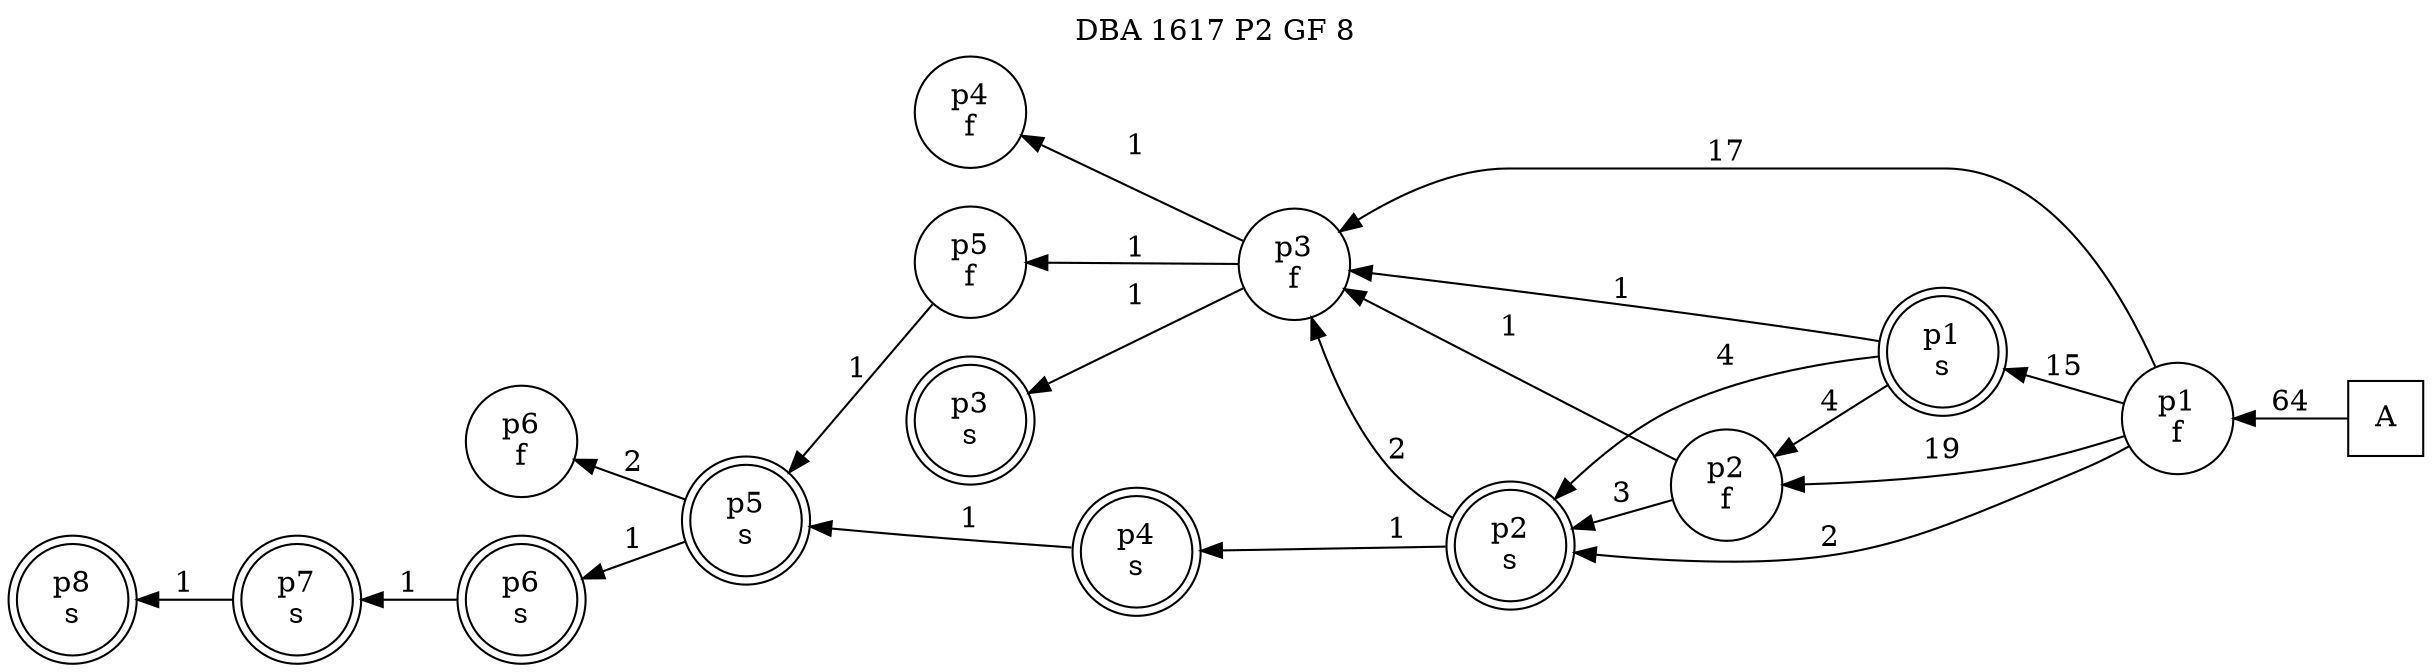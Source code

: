 digraph DBA_1617_P2_GF_8_GOOD {
labelloc="tl"
label= " DBA 1617 P2 GF 8 "
rankdir="RL";
"A" [shape="square" label="A"]
"p1_f" [shape="circle" label="p1
f"]
"p2_f" [shape="circle" label="p2
f"]
"p1_s" [shape="doublecircle" label="p1
s"]
"p2_s" [shape="doublecircle" label="p2
s"]
"p3_f" [shape="circle" label="p3
f"]
"p4_f" [shape="circle" label="p4
f"]
"p5_f" [shape="circle" label="p5
f"]
"p5_s" [shape="doublecircle" label="p5
s"]
"p6_f" [shape="circle" label="p6
f"]
"p3_s" [shape="doublecircle" label="p3
s"]
"p4_s" [shape="doublecircle" label="p4
s"]
"p6_s" [shape="doublecircle" label="p6
s"]
"p7_s" [shape="doublecircle" label="p7
s"]
"p8_s" [shape="doublecircle" label="p8
s"]
"A" -> "p1_f" [ label=64]
"p1_f" -> "p2_f" [ label=19]
"p1_f" -> "p1_s" [ label=15]
"p1_f" -> "p2_s" [ label=2]
"p1_f" -> "p3_f" [ label=17]
"p2_f" -> "p2_s" [ label=3]
"p2_f" -> "p3_f" [ label=1]
"p1_s" -> "p2_f" [ label=4]
"p1_s" -> "p2_s" [ label=4]
"p1_s" -> "p3_f" [ label=1]
"p2_s" -> "p3_f" [ label=2]
"p2_s" -> "p4_s" [ label=1]
"p3_f" -> "p4_f" [ label=1]
"p3_f" -> "p5_f" [ label=1]
"p3_f" -> "p3_s" [ label=1]
"p5_f" -> "p5_s" [ label=1]
"p5_s" -> "p6_f" [ label=2]
"p5_s" -> "p6_s" [ label=1]
"p4_s" -> "p5_s" [ label=1]
"p6_s" -> "p7_s" [ label=1]
"p7_s" -> "p8_s" [ label=1]
}
